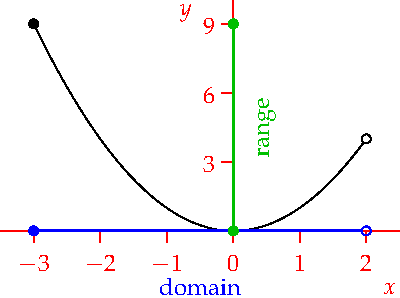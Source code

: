 settings.tex="pdflatex";

texpreamble("\usepackage{amsmath}
\usepackage{amsthm,amssymb}
\usepackage{mathpazo}
\usepackage[svgnames]{xcolor}
");
import graph;

size(200,150,IgnoreAspect);

real dx=0.05;
real f(real x){return x^2;}
draw(graph(f,-3,2-dx));

xaxis("$x$",-3.5,2.5,red,RightTicks(new real[]{-3,-2,-1,0,1,2}));
yaxis("$y$",0,10,red,LeftTicks(new real[]{3,6,9}));

dotfactor=10;
dot((-3,f(3)));
dot((2,f(2)),NoFill);

draw((-3,0)--(2-1.4dx,0),blue+linewidth(1));
draw((0,0)--(0,9),heavygreen+linewidth(1));
dot((0,0),heavygreen);
dot((0,9),heavygreen);
dot((2,0),blue,NoFill);
dot((-3,0),blue);

label(rotate(90)*"range",(0.5,4.5),heavygreen);
label("domain",(-0.5,-2.4),blue);
